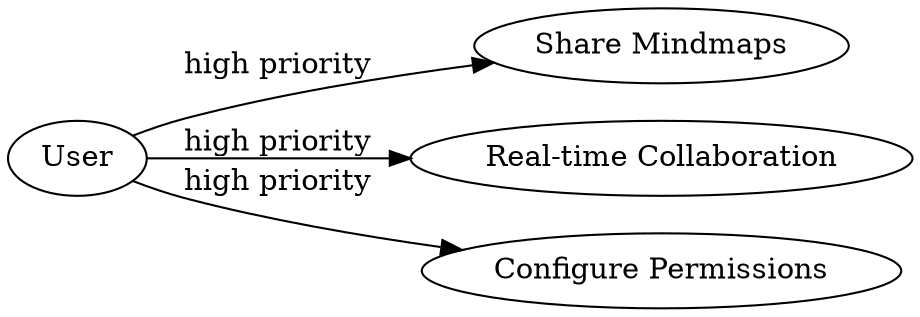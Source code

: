 digraph Collaboration { rankdir=LR; User -> "Share Mindmaps" [ label = "high priority" ]; User -> "Real-time Collaboration" [ label = "high priority" ]; User -> "Configure Permissions" [ label = "high priority" ]; }
